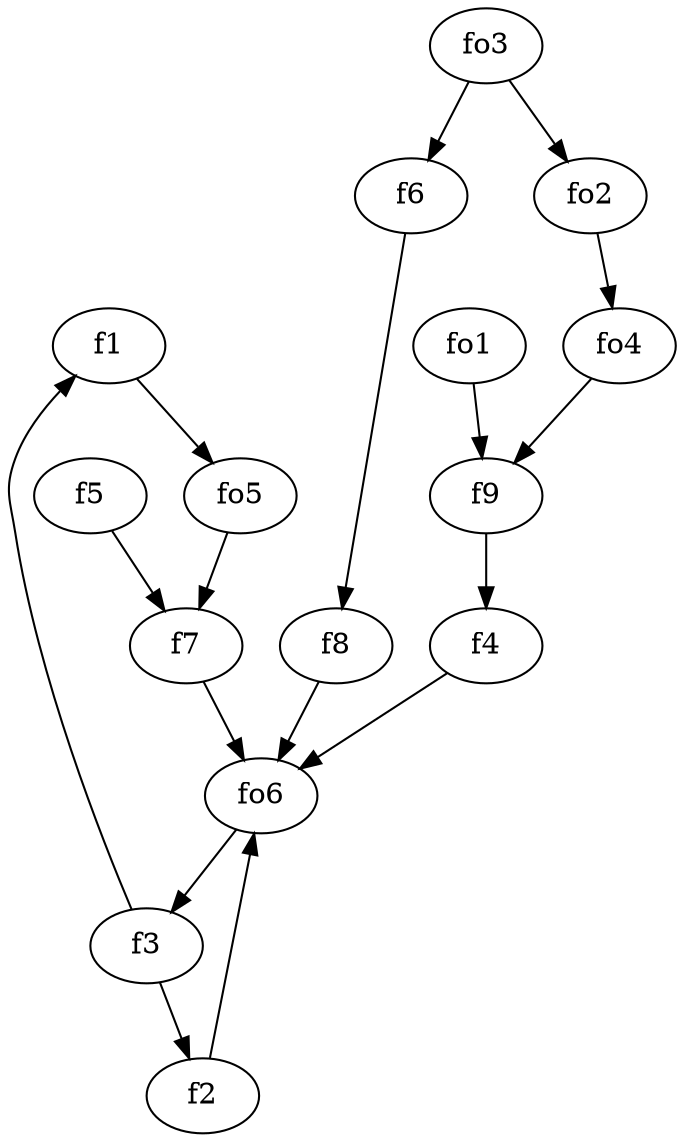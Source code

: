 strict digraph  {
f1;
f2;
f3;
f4;
f5;
f6;
f7;
f8;
f9;
fo1;
fo2;
fo3;
fo4;
fo5;
fo6;
f1 -> fo5  [weight=2];
f2 -> fo6  [weight=2];
f3 -> f1  [weight=2];
f3 -> f2  [weight=2];
f4 -> fo6  [weight=2];
f5 -> f7  [weight=2];
f6 -> f8  [weight=2];
f7 -> fo6  [weight=2];
f8 -> fo6  [weight=2];
f9 -> f4  [weight=2];
fo1 -> f9  [weight=2];
fo2 -> fo4  [weight=2];
fo3 -> fo2  [weight=2];
fo3 -> f6  [weight=2];
fo4 -> f9  [weight=2];
fo5 -> f7  [weight=2];
fo6 -> f3  [weight=2];
}
